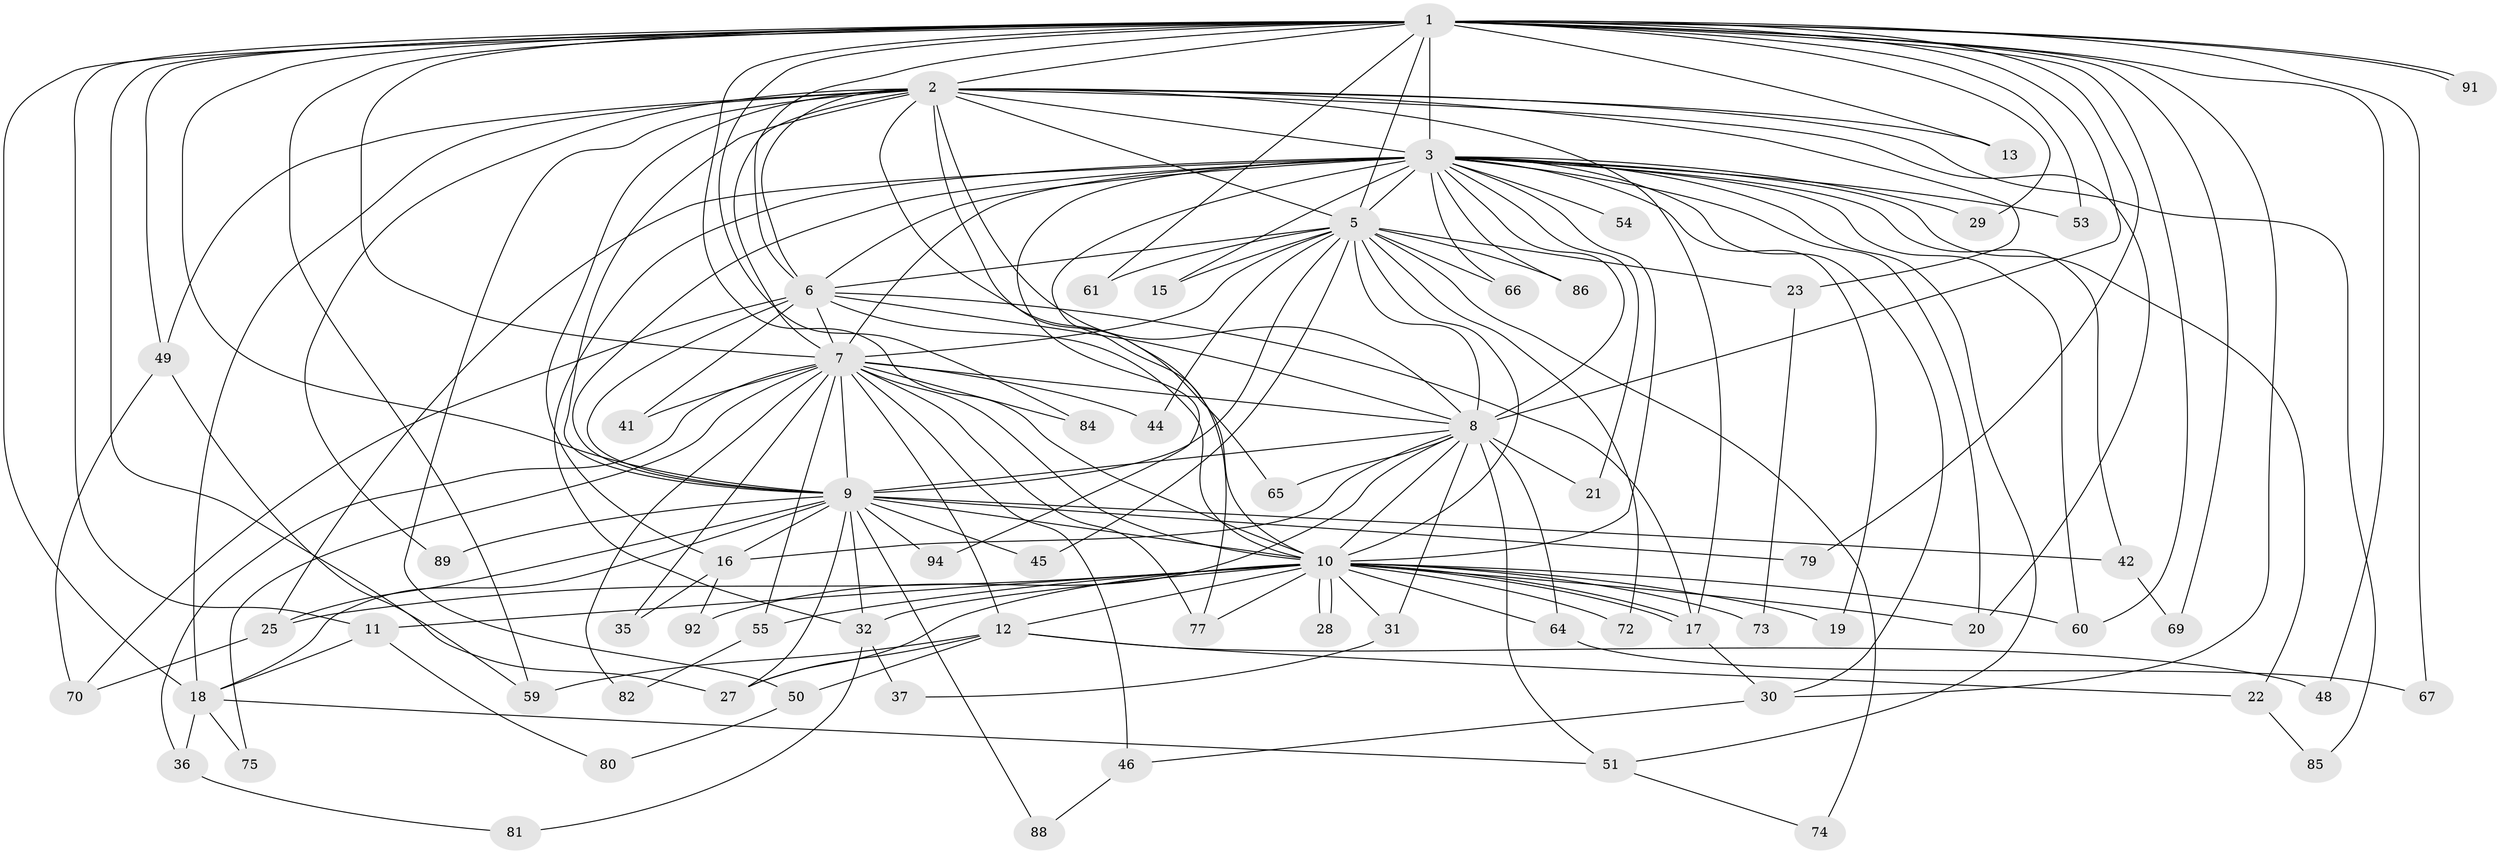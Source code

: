 // Generated by graph-tools (version 1.1) at 2025/51/02/27/25 19:51:49]
// undirected, 69 vertices, 171 edges
graph export_dot {
graph [start="1"]
  node [color=gray90,style=filled];
  1 [super="+38"];
  2 [super="+63"];
  3 [super="+4"];
  5 [super="+24"];
  6 [super="+87"];
  7 [super="+52"];
  8 [super="+14"];
  9 [super="+26"];
  10 [super="+34"];
  11 [super="+40"];
  12 [super="+33"];
  13;
  15;
  16 [super="+58"];
  17 [super="+43"];
  18 [super="+56"];
  19 [super="+57"];
  20 [super="+47"];
  21;
  22;
  23;
  25 [super="+62"];
  27 [super="+71"];
  28;
  29;
  30 [super="+39"];
  31;
  32;
  35;
  36;
  37;
  41;
  42;
  44;
  45;
  46;
  48;
  49;
  50;
  51 [super="+93"];
  53;
  54;
  55;
  59 [super="+68"];
  60 [super="+83"];
  61;
  64;
  65;
  66 [super="+76"];
  67 [super="+95"];
  69;
  70 [super="+90"];
  72;
  73;
  74;
  75;
  77 [super="+78"];
  79;
  80;
  81;
  82;
  84;
  85;
  86;
  88;
  89;
  91;
  92;
  94;
  1 -- 2;
  1 -- 3 [weight=2];
  1 -- 5;
  1 -- 6 [weight=2];
  1 -- 7;
  1 -- 8;
  1 -- 9;
  1 -- 10;
  1 -- 11;
  1 -- 13;
  1 -- 27;
  1 -- 29;
  1 -- 48;
  1 -- 49;
  1 -- 53;
  1 -- 60;
  1 -- 61;
  1 -- 67 [weight=2];
  1 -- 69;
  1 -- 84;
  1 -- 91;
  1 -- 91;
  1 -- 79;
  1 -- 18;
  1 -- 59;
  1 -- 30;
  2 -- 3 [weight=2];
  2 -- 5;
  2 -- 6;
  2 -- 7;
  2 -- 8 [weight=2];
  2 -- 9;
  2 -- 10;
  2 -- 13;
  2 -- 16;
  2 -- 18;
  2 -- 20;
  2 -- 23;
  2 -- 49;
  2 -- 50;
  2 -- 65;
  2 -- 85;
  2 -- 89;
  2 -- 17;
  3 -- 5 [weight=2];
  3 -- 6 [weight=2];
  3 -- 7 [weight=2];
  3 -- 8 [weight=2];
  3 -- 9 [weight=2];
  3 -- 10 [weight=2];
  3 -- 15;
  3 -- 22;
  3 -- 66 [weight=2];
  3 -- 77;
  3 -- 86;
  3 -- 94;
  3 -- 19 [weight=2];
  3 -- 21;
  3 -- 25;
  3 -- 29;
  3 -- 30;
  3 -- 32;
  3 -- 42;
  3 -- 51;
  3 -- 53;
  3 -- 54;
  3 -- 60;
  3 -- 20;
  5 -- 6;
  5 -- 7;
  5 -- 8;
  5 -- 9 [weight=2];
  5 -- 10;
  5 -- 15;
  5 -- 23;
  5 -- 44;
  5 -- 45;
  5 -- 61;
  5 -- 66;
  5 -- 72;
  5 -- 74;
  5 -- 86;
  6 -- 7;
  6 -- 8;
  6 -- 9;
  6 -- 10;
  6 -- 41;
  6 -- 70;
  6 -- 17;
  7 -- 8;
  7 -- 9;
  7 -- 10;
  7 -- 12;
  7 -- 35;
  7 -- 36;
  7 -- 41;
  7 -- 44;
  7 -- 46 [weight=2];
  7 -- 55;
  7 -- 82;
  7 -- 84;
  7 -- 75;
  7 -- 77;
  8 -- 9 [weight=2];
  8 -- 10;
  8 -- 16;
  8 -- 21;
  8 -- 31;
  8 -- 51;
  8 -- 64;
  8 -- 65;
  8 -- 92;
  9 -- 10;
  9 -- 18;
  9 -- 32;
  9 -- 42;
  9 -- 45;
  9 -- 79;
  9 -- 89;
  9 -- 94;
  9 -- 88;
  9 -- 25 [weight=2];
  9 -- 27;
  9 -- 16;
  10 -- 11;
  10 -- 12;
  10 -- 17;
  10 -- 17;
  10 -- 19;
  10 -- 20;
  10 -- 25;
  10 -- 27;
  10 -- 28;
  10 -- 28;
  10 -- 31;
  10 -- 55;
  10 -- 60;
  10 -- 64;
  10 -- 72;
  10 -- 73;
  10 -- 32;
  10 -- 77;
  11 -- 80;
  11 -- 18;
  12 -- 22;
  12 -- 50;
  12 -- 59;
  12 -- 48;
  12 -- 27;
  16 -- 35;
  16 -- 92;
  17 -- 30;
  18 -- 36;
  18 -- 75;
  18 -- 51;
  22 -- 85;
  23 -- 73;
  25 -- 70;
  30 -- 46;
  31 -- 37;
  32 -- 37;
  32 -- 81;
  36 -- 81;
  42 -- 69;
  46 -- 88;
  49 -- 59;
  49 -- 70;
  50 -- 80;
  51 -- 74;
  55 -- 82;
  64 -- 67;
}
